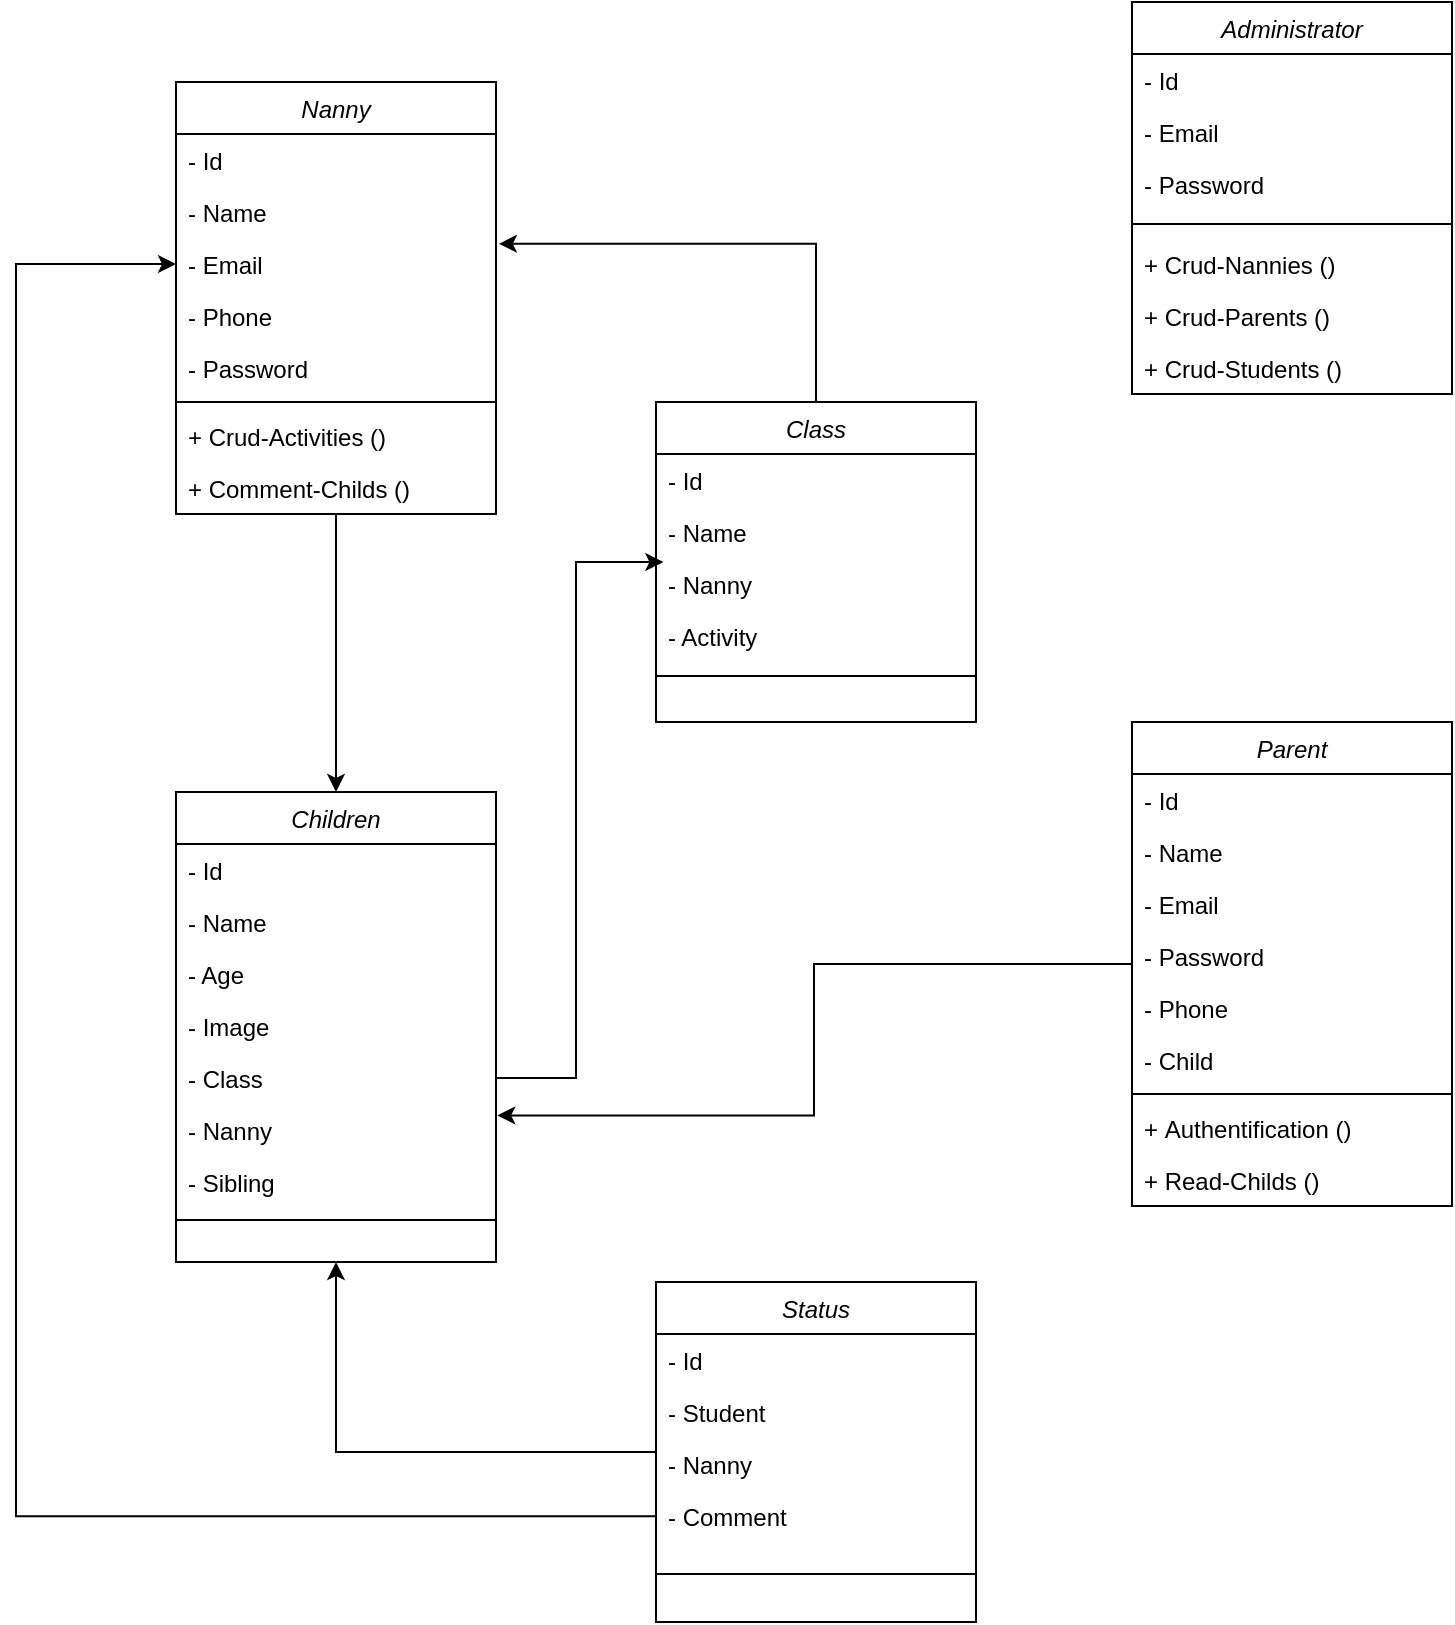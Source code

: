 <mxfile version="21.1.8" type="device" pages="3">
  <diagram id="C5RBs43oDa-KdzZeNtuy" name="diagramme de class">
    <mxGraphModel dx="2585" dy="1095" grid="1" gridSize="10" guides="1" tooltips="1" connect="1" arrows="1" fold="1" page="1" pageScale="1" pageWidth="827" pageHeight="1169" math="0" shadow="0">
      <root>
        <mxCell id="WIyWlLk6GJQsqaUBKTNV-0" />
        <mxCell id="WIyWlLk6GJQsqaUBKTNV-1" parent="WIyWlLk6GJQsqaUBKTNV-0" />
        <mxCell id="zkfFHV4jXpPFQw0GAbJ--0" value="Administrator" style="swimlane;fontStyle=2;align=center;verticalAlign=top;childLayout=stackLayout;horizontal=1;startSize=26;horizontalStack=0;resizeParent=1;resizeLast=0;collapsible=1;marginBottom=0;rounded=0;shadow=0;strokeWidth=1;" parent="WIyWlLk6GJQsqaUBKTNV-1" vertex="1">
          <mxGeometry x="598" y="80" width="160" height="196" as="geometry">
            <mxRectangle x="230" y="140" width="160" height="26" as="alternateBounds" />
          </mxGeometry>
        </mxCell>
        <mxCell id="1eAlw46hZH1twt86P3g5-5" value="- Id" style="text;align=left;verticalAlign=top;spacingLeft=4;spacingRight=4;overflow=hidden;rotatable=0;points=[[0,0.5],[1,0.5]];portConstraint=eastwest;" parent="zkfFHV4jXpPFQw0GAbJ--0" vertex="1">
          <mxGeometry y="26" width="160" height="26" as="geometry" />
        </mxCell>
        <mxCell id="1eAlw46hZH1twt86P3g5-6" value="- Email" style="text;align=left;verticalAlign=top;spacingLeft=4;spacingRight=4;overflow=hidden;rotatable=0;points=[[0,0.5],[1,0.5]];portConstraint=eastwest;" parent="zkfFHV4jXpPFQw0GAbJ--0" vertex="1">
          <mxGeometry y="52" width="160" height="26" as="geometry" />
        </mxCell>
        <mxCell id="1eAlw46hZH1twt86P3g5-7" value="- Password" style="text;align=left;verticalAlign=top;spacingLeft=4;spacingRight=4;overflow=hidden;rotatable=0;points=[[0,0.5],[1,0.5]];portConstraint=eastwest;" parent="zkfFHV4jXpPFQw0GAbJ--0" vertex="1">
          <mxGeometry y="78" width="160" height="26" as="geometry" />
        </mxCell>
        <mxCell id="zkfFHV4jXpPFQw0GAbJ--4" value="" style="line;html=1;strokeWidth=1;align=left;verticalAlign=middle;spacingTop=-1;spacingLeft=3;spacingRight=3;rotatable=0;labelPosition=right;points=[];portConstraint=eastwest;" parent="zkfFHV4jXpPFQw0GAbJ--0" vertex="1">
          <mxGeometry y="104" width="160" height="14" as="geometry" />
        </mxCell>
        <mxCell id="ZxDDOGGBknVu24htJJXj-1" value="+ Crud-Nannies ()" style="text;align=left;verticalAlign=top;spacingLeft=4;spacingRight=4;overflow=hidden;rotatable=0;points=[[0,0.5],[1,0.5]];portConstraint=eastwest;" parent="zkfFHV4jXpPFQw0GAbJ--0" vertex="1">
          <mxGeometry y="118" width="160" height="26" as="geometry" />
        </mxCell>
        <mxCell id="_kBoO3j8rJtGv-Ts3hlD-14" value="+ Crud-Parents ()" style="text;align=left;verticalAlign=top;spacingLeft=4;spacingRight=4;overflow=hidden;rotatable=0;points=[[0,0.5],[1,0.5]];portConstraint=eastwest;" parent="zkfFHV4jXpPFQw0GAbJ--0" vertex="1">
          <mxGeometry y="144" width="160" height="26" as="geometry" />
        </mxCell>
        <mxCell id="1GwK2E4fDMmyMxDQu9cP-0" value="+ Crud-Students ()" style="text;align=left;verticalAlign=top;spacingLeft=4;spacingRight=4;overflow=hidden;rotatable=0;points=[[0,0.5],[1,0.5]];portConstraint=eastwest;" vertex="1" parent="zkfFHV4jXpPFQw0GAbJ--0">
          <mxGeometry y="170" width="160" height="26" as="geometry" />
        </mxCell>
        <mxCell id="bhaJdEkTRUzEc6cF1CEX-28" style="edgeStyle=orthogonalEdgeStyle;rounded=0;orthogonalLoop=1;jettySize=auto;html=1;entryX=1.004;entryY=0.219;entryDx=0;entryDy=0;entryPerimeter=0;" parent="WIyWlLk6GJQsqaUBKTNV-1" source="ZxDDOGGBknVu24htJJXj-2" target="ZxDDOGGBknVu24htJJXj-31" edge="1">
          <mxGeometry relative="1" as="geometry">
            <mxPoint x="300" y="561" as="targetPoint" />
          </mxGeometry>
        </mxCell>
        <mxCell id="ZxDDOGGBknVu24htJJXj-2" value="Parent" style="swimlane;fontStyle=2;align=center;verticalAlign=top;childLayout=stackLayout;horizontal=1;startSize=26;horizontalStack=0;resizeParent=1;resizeLast=0;collapsible=1;marginBottom=0;rounded=0;shadow=0;strokeWidth=1;" parent="WIyWlLk6GJQsqaUBKTNV-1" vertex="1">
          <mxGeometry x="598" y="440" width="160" height="242" as="geometry">
            <mxRectangle x="230" y="140" width="160" height="26" as="alternateBounds" />
          </mxGeometry>
        </mxCell>
        <mxCell id="1eAlw46hZH1twt86P3g5-18" value="- Id" style="text;align=left;verticalAlign=top;spacingLeft=4;spacingRight=4;overflow=hidden;rotatable=0;points=[[0,0.5],[1,0.5]];portConstraint=eastwest;" parent="ZxDDOGGBknVu24htJJXj-2" vertex="1">
          <mxGeometry y="26" width="160" height="26" as="geometry" />
        </mxCell>
        <mxCell id="ZxDDOGGBknVu24htJJXj-3" value="- Name" style="text;align=left;verticalAlign=top;spacingLeft=4;spacingRight=4;overflow=hidden;rotatable=0;points=[[0,0.5],[1,0.5]];portConstraint=eastwest;" parent="ZxDDOGGBknVu24htJJXj-2" vertex="1">
          <mxGeometry y="52" width="160" height="26" as="geometry" />
        </mxCell>
        <mxCell id="1eAlw46hZH1twt86P3g5-19" value="- Email" style="text;align=left;verticalAlign=top;spacingLeft=4;spacingRight=4;overflow=hidden;rotatable=0;points=[[0,0.5],[1,0.5]];portConstraint=eastwest;" parent="ZxDDOGGBknVu24htJJXj-2" vertex="1">
          <mxGeometry y="78" width="160" height="26" as="geometry" />
        </mxCell>
        <mxCell id="1eAlw46hZH1twt86P3g5-20" value="- Password" style="text;align=left;verticalAlign=top;spacingLeft=4;spacingRight=4;overflow=hidden;rotatable=0;points=[[0,0.5],[1,0.5]];portConstraint=eastwest;" parent="ZxDDOGGBknVu24htJJXj-2" vertex="1">
          <mxGeometry y="104" width="160" height="26" as="geometry" />
        </mxCell>
        <mxCell id="ZxDDOGGBknVu24htJJXj-16" value="- Phone" style="text;align=left;verticalAlign=top;spacingLeft=4;spacingRight=4;overflow=hidden;rotatable=0;points=[[0,0.5],[1,0.5]];portConstraint=eastwest;rounded=0;shadow=0;html=0;" parent="ZxDDOGGBknVu24htJJXj-2" vertex="1">
          <mxGeometry y="130" width="160" height="26" as="geometry" />
        </mxCell>
        <mxCell id="bhaJdEkTRUzEc6cF1CEX-27" value="- Child" style="text;align=left;verticalAlign=top;spacingLeft=4;spacingRight=4;overflow=hidden;rotatable=0;points=[[0,0.5],[1,0.5]];portConstraint=eastwest;rounded=0;shadow=0;html=0;" parent="ZxDDOGGBknVu24htJJXj-2" vertex="1">
          <mxGeometry y="156" width="160" height="26" as="geometry" />
        </mxCell>
        <mxCell id="ZxDDOGGBknVu24htJJXj-5" value="" style="line;html=1;strokeWidth=1;align=left;verticalAlign=middle;spacingTop=-1;spacingLeft=3;spacingRight=3;rotatable=0;labelPosition=right;points=[];portConstraint=eastwest;" parent="ZxDDOGGBknVu24htJJXj-2" vertex="1">
          <mxGeometry y="182" width="160" height="8" as="geometry" />
        </mxCell>
        <mxCell id="ZxDDOGGBknVu24htJJXj-17" value="+ Authentification ()" style="text;align=left;verticalAlign=top;spacingLeft=4;spacingRight=4;overflow=hidden;rotatable=0;points=[[0,0.5],[1,0.5]];portConstraint=eastwest;" parent="ZxDDOGGBknVu24htJJXj-2" vertex="1">
          <mxGeometry y="190" width="160" height="26" as="geometry" />
        </mxCell>
        <mxCell id="1eAlw46hZH1twt86P3g5-0" value="+ Read-Childs ()" style="text;align=left;verticalAlign=top;spacingLeft=4;spacingRight=4;overflow=hidden;rotatable=0;points=[[0,0.5],[1,0.5]];portConstraint=eastwest;" parent="ZxDDOGGBknVu24htJJXj-2" vertex="1">
          <mxGeometry y="216" width="160" height="26" as="geometry" />
        </mxCell>
        <mxCell id="bhaJdEkTRUzEc6cF1CEX-26" style="edgeStyle=orthogonalEdgeStyle;rounded=0;orthogonalLoop=1;jettySize=auto;html=1;entryX=0.5;entryY=0;entryDx=0;entryDy=0;" parent="WIyWlLk6GJQsqaUBKTNV-1" source="ZxDDOGGBknVu24htJJXj-19" target="ZxDDOGGBknVu24htJJXj-29" edge="1">
          <mxGeometry relative="1" as="geometry" />
        </mxCell>
        <mxCell id="ZxDDOGGBknVu24htJJXj-19" value="Nanny" style="swimlane;fontStyle=2;align=center;verticalAlign=top;childLayout=stackLayout;horizontal=1;startSize=26;horizontalStack=0;resizeParent=1;resizeLast=0;collapsible=1;marginBottom=0;rounded=0;shadow=0;strokeWidth=1;" parent="WIyWlLk6GJQsqaUBKTNV-1" vertex="1">
          <mxGeometry x="120" y="120" width="160" height="216" as="geometry">
            <mxRectangle x="230" y="140" width="160" height="26" as="alternateBounds" />
          </mxGeometry>
        </mxCell>
        <mxCell id="1eAlw46hZH1twt86P3g5-8" value="- Id" style="text;align=left;verticalAlign=top;spacingLeft=4;spacingRight=4;overflow=hidden;rotatable=0;points=[[0,0.5],[1,0.5]];portConstraint=eastwest;" parent="ZxDDOGGBknVu24htJJXj-19" vertex="1">
          <mxGeometry y="26" width="160" height="26" as="geometry" />
        </mxCell>
        <mxCell id="ZxDDOGGBknVu24htJJXj-21" value="- Name" style="text;align=left;verticalAlign=top;spacingLeft=4;spacingRight=4;overflow=hidden;rotatable=0;points=[[0,0.5],[1,0.5]];portConstraint=eastwest;" parent="ZxDDOGGBknVu24htJJXj-19" vertex="1">
          <mxGeometry y="52" width="160" height="26" as="geometry" />
        </mxCell>
        <mxCell id="1eAlw46hZH1twt86P3g5-9" value="- Email" style="text;align=left;verticalAlign=top;spacingLeft=4;spacingRight=4;overflow=hidden;rotatable=0;points=[[0,0.5],[1,0.5]];portConstraint=eastwest;" parent="ZxDDOGGBknVu24htJJXj-19" vertex="1">
          <mxGeometry y="78" width="160" height="26" as="geometry" />
        </mxCell>
        <mxCell id="1GwK2E4fDMmyMxDQu9cP-1" value="- Phone" style="text;align=left;verticalAlign=top;spacingLeft=4;spacingRight=4;overflow=hidden;rotatable=0;points=[[0,0.5],[1,0.5]];portConstraint=eastwest;" vertex="1" parent="ZxDDOGGBknVu24htJJXj-19">
          <mxGeometry y="104" width="160" height="26" as="geometry" />
        </mxCell>
        <mxCell id="1eAlw46hZH1twt86P3g5-10" value="- Password" style="text;align=left;verticalAlign=top;spacingLeft=4;spacingRight=4;overflow=hidden;rotatable=0;points=[[0,0.5],[1,0.5]];portConstraint=eastwest;" parent="ZxDDOGGBknVu24htJJXj-19" vertex="1">
          <mxGeometry y="130" width="160" height="26" as="geometry" />
        </mxCell>
        <mxCell id="ZxDDOGGBknVu24htJJXj-25" value="" style="line;html=1;strokeWidth=1;align=left;verticalAlign=middle;spacingTop=-1;spacingLeft=3;spacingRight=3;rotatable=0;labelPosition=right;points=[];portConstraint=eastwest;" parent="ZxDDOGGBknVu24htJJXj-19" vertex="1">
          <mxGeometry y="156" width="160" height="8" as="geometry" />
        </mxCell>
        <mxCell id="YtYmT2gtb_SeCyjBEEM6-0" value="+ Crud-Activities ()" style="text;align=left;verticalAlign=top;spacingLeft=4;spacingRight=4;overflow=hidden;rotatable=0;points=[[0,0.5],[1,0.5]];portConstraint=eastwest;" parent="ZxDDOGGBknVu24htJJXj-19" vertex="1">
          <mxGeometry y="164" width="160" height="26" as="geometry" />
        </mxCell>
        <mxCell id="1GwK2E4fDMmyMxDQu9cP-2" value="+ Comment-Childs ()" style="text;align=left;verticalAlign=top;spacingLeft=4;spacingRight=4;overflow=hidden;rotatable=0;points=[[0,0.5],[1,0.5]];portConstraint=eastwest;" vertex="1" parent="ZxDDOGGBknVu24htJJXj-19">
          <mxGeometry y="190" width="160" height="26" as="geometry" />
        </mxCell>
        <mxCell id="ZxDDOGGBknVu24htJJXj-29" value="Children" style="swimlane;fontStyle=2;align=center;verticalAlign=top;childLayout=stackLayout;horizontal=1;startSize=26;horizontalStack=0;resizeParent=1;resizeLast=0;collapsible=1;marginBottom=0;rounded=0;shadow=0;strokeWidth=1;" parent="WIyWlLk6GJQsqaUBKTNV-1" vertex="1">
          <mxGeometry x="120" y="475" width="160" height="235" as="geometry">
            <mxRectangle x="230" y="140" width="160" height="26" as="alternateBounds" />
          </mxGeometry>
        </mxCell>
        <mxCell id="ZxDDOGGBknVu24htJJXj-95" value="- Id" style="text;align=left;verticalAlign=top;spacingLeft=4;spacingRight=4;overflow=hidden;rotatable=0;points=[[0,0.5],[1,0.5]];portConstraint=eastwest;rounded=0;shadow=0;html=0;" parent="ZxDDOGGBknVu24htJJXj-29" vertex="1">
          <mxGeometry y="26" width="160" height="26" as="geometry" />
        </mxCell>
        <mxCell id="1GwK2E4fDMmyMxDQu9cP-3" value="- Name" style="text;align=left;verticalAlign=top;spacingLeft=4;spacingRight=4;overflow=hidden;rotatable=0;points=[[0,0.5],[1,0.5]];portConstraint=eastwest;rounded=0;shadow=0;html=0;" vertex="1" parent="ZxDDOGGBknVu24htJJXj-29">
          <mxGeometry y="52" width="160" height="26" as="geometry" />
        </mxCell>
        <mxCell id="1GwK2E4fDMmyMxDQu9cP-4" value="- Age" style="text;align=left;verticalAlign=top;spacingLeft=4;spacingRight=4;overflow=hidden;rotatable=0;points=[[0,0.5],[1,0.5]];portConstraint=eastwest;rounded=0;shadow=0;html=0;" vertex="1" parent="ZxDDOGGBknVu24htJJXj-29">
          <mxGeometry y="78" width="160" height="26" as="geometry" />
        </mxCell>
        <mxCell id="1GwK2E4fDMmyMxDQu9cP-5" value="- Image" style="text;align=left;verticalAlign=top;spacingLeft=4;spacingRight=4;overflow=hidden;rotatable=0;points=[[0,0.5],[1,0.5]];portConstraint=eastwest;rounded=0;shadow=0;html=0;" vertex="1" parent="ZxDDOGGBknVu24htJJXj-29">
          <mxGeometry y="104" width="160" height="26" as="geometry" />
        </mxCell>
        <mxCell id="bhaJdEkTRUzEc6cF1CEX-5" value="- Class" style="text;align=left;verticalAlign=top;spacingLeft=4;spacingRight=4;overflow=hidden;rotatable=0;points=[[0,0.5],[1,0.5]];portConstraint=eastwest;rounded=0;shadow=0;html=0;" parent="ZxDDOGGBknVu24htJJXj-29" vertex="1">
          <mxGeometry y="130" width="160" height="26" as="geometry" />
        </mxCell>
        <mxCell id="ZxDDOGGBknVu24htJJXj-31" value="- Nanny" style="text;align=left;verticalAlign=top;spacingLeft=4;spacingRight=4;overflow=hidden;rotatable=0;points=[[0,0.5],[1,0.5]];portConstraint=eastwest;" parent="ZxDDOGGBknVu24htJJXj-29" vertex="1">
          <mxGeometry y="156" width="160" height="26" as="geometry" />
        </mxCell>
        <mxCell id="1GwK2E4fDMmyMxDQu9cP-6" value="- Sibling" style="text;align=left;verticalAlign=top;spacingLeft=4;spacingRight=4;overflow=hidden;rotatable=0;points=[[0,0.5],[1,0.5]];portConstraint=eastwest;" vertex="1" parent="ZxDDOGGBknVu24htJJXj-29">
          <mxGeometry y="182" width="160" height="26" as="geometry" />
        </mxCell>
        <mxCell id="ZxDDOGGBknVu24htJJXj-35" value="" style="line;html=1;strokeWidth=1;align=left;verticalAlign=middle;spacingTop=-1;spacingLeft=3;spacingRight=3;rotatable=0;labelPosition=right;points=[];portConstraint=eastwest;" parent="ZxDDOGGBknVu24htJJXj-29" vertex="1">
          <mxGeometry y="208" width="160" height="12" as="geometry" />
        </mxCell>
        <mxCell id="bhaJdEkTRUzEc6cF1CEX-25" style="edgeStyle=orthogonalEdgeStyle;rounded=0;orthogonalLoop=1;jettySize=auto;html=1;entryX=1.009;entryY=0.111;entryDx=0;entryDy=0;entryPerimeter=0;" parent="WIyWlLk6GJQsqaUBKTNV-1" source="_kBoO3j8rJtGv-Ts3hlD-0" target="1eAlw46hZH1twt86P3g5-9" edge="1">
          <mxGeometry relative="1" as="geometry" />
        </mxCell>
        <mxCell id="_kBoO3j8rJtGv-Ts3hlD-0" value="Class" style="swimlane;fontStyle=2;align=center;verticalAlign=top;childLayout=stackLayout;horizontal=1;startSize=26;horizontalStack=0;resizeParent=1;resizeLast=0;collapsible=1;marginBottom=0;rounded=0;shadow=0;strokeWidth=1;" parent="WIyWlLk6GJQsqaUBKTNV-1" vertex="1">
          <mxGeometry x="360" y="280" width="160" height="160" as="geometry">
            <mxRectangle x="230" y="140" width="160" height="26" as="alternateBounds" />
          </mxGeometry>
        </mxCell>
        <mxCell id="1eAlw46hZH1twt86P3g5-11" value="- Id" style="text;align=left;verticalAlign=top;spacingLeft=4;spacingRight=4;overflow=hidden;rotatable=0;points=[[0,0.5],[1,0.5]];portConstraint=eastwest;" parent="_kBoO3j8rJtGv-Ts3hlD-0" vertex="1">
          <mxGeometry y="26" width="160" height="26" as="geometry" />
        </mxCell>
        <mxCell id="bhaJdEkTRUzEc6cF1CEX-6" value="- Name" style="text;align=left;verticalAlign=top;spacingLeft=4;spacingRight=4;overflow=hidden;rotatable=0;points=[[0,0.5],[1,0.5]];portConstraint=eastwest;" parent="_kBoO3j8rJtGv-Ts3hlD-0" vertex="1">
          <mxGeometry y="52" width="160" height="26" as="geometry" />
        </mxCell>
        <mxCell id="1eAlw46hZH1twt86P3g5-16" value="- Nanny" style="text;align=left;verticalAlign=top;spacingLeft=4;spacingRight=4;overflow=hidden;rotatable=0;points=[[0,0.5],[1,0.5]];portConstraint=eastwest;" parent="_kBoO3j8rJtGv-Ts3hlD-0" vertex="1">
          <mxGeometry y="78" width="160" height="26" as="geometry" />
        </mxCell>
        <mxCell id="1eAlw46hZH1twt86P3g5-13" value="- Activity" style="text;align=left;verticalAlign=top;spacingLeft=4;spacingRight=4;overflow=hidden;rotatable=0;points=[[0,0.5],[1,0.5]];portConstraint=eastwest;" parent="_kBoO3j8rJtGv-Ts3hlD-0" vertex="1">
          <mxGeometry y="104" width="160" height="26" as="geometry" />
        </mxCell>
        <mxCell id="_kBoO3j8rJtGv-Ts3hlD-7" value="" style="line;html=1;strokeWidth=1;align=left;verticalAlign=middle;spacingTop=-1;spacingLeft=3;spacingRight=3;rotatable=0;labelPosition=right;points=[];portConstraint=eastwest;" parent="_kBoO3j8rJtGv-Ts3hlD-0" vertex="1">
          <mxGeometry y="130" width="160" height="14" as="geometry" />
        </mxCell>
        <mxCell id="bhaJdEkTRUzEc6cF1CEX-29" style="edgeStyle=orthogonalEdgeStyle;rounded=0;orthogonalLoop=1;jettySize=auto;html=1;entryX=0.5;entryY=1;entryDx=0;entryDy=0;" parent="WIyWlLk6GJQsqaUBKTNV-1" source="bhaJdEkTRUzEc6cF1CEX-8" target="ZxDDOGGBknVu24htJJXj-29" edge="1">
          <mxGeometry relative="1" as="geometry">
            <mxPoint x="280" y="670" as="targetPoint" />
          </mxGeometry>
        </mxCell>
        <mxCell id="bhaJdEkTRUzEc6cF1CEX-8" value="Status" style="swimlane;fontStyle=2;align=center;verticalAlign=top;childLayout=stackLayout;horizontal=1;startSize=26;horizontalStack=0;resizeParent=1;resizeLast=0;collapsible=1;marginBottom=0;rounded=0;shadow=0;strokeWidth=1;" parent="WIyWlLk6GJQsqaUBKTNV-1" vertex="1">
          <mxGeometry x="360" y="720" width="160" height="170" as="geometry">
            <mxRectangle x="230" y="140" width="160" height="26" as="alternateBounds" />
          </mxGeometry>
        </mxCell>
        <mxCell id="bhaJdEkTRUzEc6cF1CEX-9" value="- Id" style="text;align=left;verticalAlign=top;spacingLeft=4;spacingRight=4;overflow=hidden;rotatable=0;points=[[0,0.5],[1,0.5]];portConstraint=eastwest;rounded=0;shadow=0;html=0;" parent="bhaJdEkTRUzEc6cF1CEX-8" vertex="1">
          <mxGeometry y="26" width="160" height="26" as="geometry" />
        </mxCell>
        <mxCell id="bhaJdEkTRUzEc6cF1CEX-10" value="- Student" style="text;align=left;verticalAlign=top;spacingLeft=4;spacingRight=4;overflow=hidden;rotatable=0;points=[[0,0.5],[1,0.5]];portConstraint=eastwest;rounded=0;shadow=0;html=0;" parent="bhaJdEkTRUzEc6cF1CEX-8" vertex="1">
          <mxGeometry y="52" width="160" height="26" as="geometry" />
        </mxCell>
        <mxCell id="bhaJdEkTRUzEc6cF1CEX-17" value="- Nanny" style="text;align=left;verticalAlign=top;spacingLeft=4;spacingRight=4;overflow=hidden;rotatable=0;points=[[0,0.5],[1,0.5]];portConstraint=eastwest;" parent="bhaJdEkTRUzEc6cF1CEX-8" vertex="1">
          <mxGeometry y="78" width="160" height="26" as="geometry" />
        </mxCell>
        <mxCell id="bhaJdEkTRUzEc6cF1CEX-12" value="- Comment" style="text;align=left;verticalAlign=top;spacingLeft=4;spacingRight=4;overflow=hidden;rotatable=0;points=[[0,0.5],[1,0.5]];portConstraint=eastwest;" parent="bhaJdEkTRUzEc6cF1CEX-8" vertex="1">
          <mxGeometry y="104" width="160" height="26" as="geometry" />
        </mxCell>
        <mxCell id="bhaJdEkTRUzEc6cF1CEX-15" value="" style="line;html=1;strokeWidth=1;align=left;verticalAlign=middle;spacingTop=-1;spacingLeft=3;spacingRight=3;rotatable=0;labelPosition=right;points=[];portConstraint=eastwest;" parent="bhaJdEkTRUzEc6cF1CEX-8" vertex="1">
          <mxGeometry y="130" width="160" height="32" as="geometry" />
        </mxCell>
        <mxCell id="bhaJdEkTRUzEc6cF1CEX-20" style="edgeStyle=orthogonalEdgeStyle;rounded=0;orthogonalLoop=1;jettySize=auto;html=1;entryX=0;entryY=0.5;entryDx=0;entryDy=0;" parent="WIyWlLk6GJQsqaUBKTNV-1" target="1eAlw46hZH1twt86P3g5-9" edge="1">
          <mxGeometry relative="1" as="geometry">
            <Array as="points">
              <mxPoint x="40" y="837" />
              <mxPoint x="40" y="211" />
            </Array>
            <mxPoint x="360" y="837.067" as="sourcePoint" />
          </mxGeometry>
        </mxCell>
        <mxCell id="TkVJnwQ9H-H6Is3i5BWD-0" style="edgeStyle=orthogonalEdgeStyle;rounded=0;orthogonalLoop=1;jettySize=auto;html=1;entryX=0.023;entryY=0.077;entryDx=0;entryDy=0;entryPerimeter=0;" parent="WIyWlLk6GJQsqaUBKTNV-1" source="bhaJdEkTRUzEc6cF1CEX-5" target="1eAlw46hZH1twt86P3g5-16" edge="1">
          <mxGeometry relative="1" as="geometry" />
        </mxCell>
      </root>
    </mxGraphModel>
  </diagram>
  <diagram id="SBH2XMTbyzOP1muIHeXq" name="diagram de cas d&#39;utilisation">
    <mxGraphModel dx="1880" dy="796" grid="1" gridSize="10" guides="1" tooltips="1" connect="1" arrows="1" fold="1" page="1" pageScale="1" pageWidth="827" pageHeight="1169" math="0" shadow="0">
      <root>
        <mxCell id="0" />
        <mxCell id="1" parent="0" />
        <mxCell id="VMAUItCWtUgX9USHc8VA-6" value="" style="rounded=0;whiteSpace=wrap;html=1;" parent="1" vertex="1">
          <mxGeometry x="210" y="264" width="510" height="540" as="geometry" />
        </mxCell>
        <mxCell id="EIso7QuBOm43zt30TAGB-16" style="edgeStyle=none;rounded=0;orthogonalLoop=1;jettySize=auto;html=1;entryX=0;entryY=0.5;entryDx=0;entryDy=0;" parent="1" source="VMAUItCWtUgX9USHc8VA-1" target="EIso7QuBOm43zt30TAGB-14" edge="1">
          <mxGeometry relative="1" as="geometry" />
        </mxCell>
        <mxCell id="VMAUItCWtUgX9USHc8VA-1" value="Parent" style="shape=umlActor;verticalLabelPosition=bottom;verticalAlign=top;html=1;" parent="1" vertex="1">
          <mxGeometry x="118" y="692" width="30" height="60" as="geometry" />
        </mxCell>
        <mxCell id="EIso7QuBOm43zt30TAGB-11" style="edgeStyle=none;rounded=0;orthogonalLoop=1;jettySize=auto;html=1;entryX=0;entryY=0.5;entryDx=0;entryDy=0;" parent="1" source="VMAUItCWtUgX9USHc8VA-3" target="EIso7QuBOm43zt30TAGB-6" edge="1">
          <mxGeometry relative="1" as="geometry" />
        </mxCell>
        <mxCell id="EIso7QuBOm43zt30TAGB-12" style="edgeStyle=none;rounded=0;orthogonalLoop=1;jettySize=auto;html=1;entryX=0;entryY=0.5;entryDx=0;entryDy=0;" parent="1" source="VMAUItCWtUgX9USHc8VA-3" target="EIso7QuBOm43zt30TAGB-7" edge="1">
          <mxGeometry relative="1" as="geometry" />
        </mxCell>
        <mxCell id="VMAUItCWtUgX9USHc8VA-3" value="Nanny" style="shape=umlActor;verticalLabelPosition=bottom;verticalAlign=top;html=1;" parent="1" vertex="1">
          <mxGeometry x="118" y="559" width="30" height="60" as="geometry" />
        </mxCell>
        <mxCell id="EIso7QuBOm43zt30TAGB-19" style="edgeStyle=none;rounded=0;orthogonalLoop=1;jettySize=auto;html=1;" parent="1" edge="1">
          <mxGeometry relative="1" as="geometry">
            <mxPoint x="158" y="208.639" as="sourcePoint" />
          </mxGeometry>
        </mxCell>
        <mxCell id="EIso7QuBOm43zt30TAGB-20" style="edgeStyle=none;rounded=0;orthogonalLoop=1;jettySize=auto;html=1;entryX=0;entryY=0.5;entryDx=0;entryDy=0;" parent="1" edge="1">
          <mxGeometry relative="1" as="geometry">
            <mxPoint x="158" y="212.278" as="sourcePoint" />
          </mxGeometry>
        </mxCell>
        <mxCell id="EIso7QuBOm43zt30TAGB-6" value="crud-activities" style="ellipse;whiteSpace=wrap;html=1;" parent="1" vertex="1">
          <mxGeometry x="334" y="535" width="80" height="50" as="geometry" />
        </mxCell>
        <mxCell id="EIso7QuBOm43zt30TAGB-7" value="crud-childs" style="ellipse;whiteSpace=wrap;html=1;" parent="1" vertex="1">
          <mxGeometry x="334" y="600" width="80" height="50" as="geometry" />
        </mxCell>
        <mxCell id="EIso7QuBOm43zt30TAGB-13" value="login" style="ellipse;whiteSpace=wrap;html=1;" parent="1" vertex="1">
          <mxGeometry x="610" y="697" width="80" height="50" as="geometry" />
        </mxCell>
        <mxCell id="seTzrFUvo9Vho5NLYhx8-6" style="edgeStyle=none;rounded=0;orthogonalLoop=1;jettySize=auto;html=1;entryX=0;entryY=0.5;entryDx=0;entryDy=0;" parent="1" source="EIso7QuBOm43zt30TAGB-14" target="EIso7QuBOm43zt30TAGB-13" edge="1">
          <mxGeometry relative="1" as="geometry" />
        </mxCell>
        <mxCell id="seTzrFUvo9Vho5NLYhx8-7" value="&amp;lt;&amp;lt;includes&amp;gt;&amp;gt;" style="edgeLabel;html=1;align=center;verticalAlign=middle;resizable=0;points=[];" parent="seTzrFUvo9Vho5NLYhx8-6" vertex="1" connectable="0">
          <mxGeometry x="-0.151" y="1" relative="1" as="geometry">
            <mxPoint as="offset" />
          </mxGeometry>
        </mxCell>
        <mxCell id="EIso7QuBOm43zt30TAGB-14" value="read-childs" style="ellipse;whiteSpace=wrap;html=1;" parent="1" vertex="1">
          <mxGeometry x="334" y="697" width="80" height="50" as="geometry" />
        </mxCell>
        <mxCell id="EIso7QuBOm43zt30TAGB-24" style="edgeStyle=none;rounded=0;orthogonalLoop=1;jettySize=auto;html=1;entryX=0;entryY=0.5;entryDx=0;entryDy=0;" parent="1" source="EIso7QuBOm43zt30TAGB-21" target="EIso7QuBOm43zt30TAGB-22" edge="1">
          <mxGeometry relative="1" as="geometry" />
        </mxCell>
        <mxCell id="EIso7QuBOm43zt30TAGB-25" style="edgeStyle=none;rounded=0;orthogonalLoop=1;jettySize=auto;html=1;entryX=0;entryY=0.5;entryDx=0;entryDy=0;" parent="1" source="EIso7QuBOm43zt30TAGB-21" target="EIso7QuBOm43zt30TAGB-23" edge="1">
          <mxGeometry relative="1" as="geometry" />
        </mxCell>
        <mxCell id="RVFzBMsblsfGYS1RLQrb-2" style="rounded=0;orthogonalLoop=1;jettySize=auto;html=1;entryX=0;entryY=0.5;entryDx=0;entryDy=0;" edge="1" parent="1" source="EIso7QuBOm43zt30TAGB-21" target="RVFzBMsblsfGYS1RLQrb-1">
          <mxGeometry relative="1" as="geometry" />
        </mxCell>
        <mxCell id="EIso7QuBOm43zt30TAGB-21" value="Director" style="shape=umlActor;verticalLabelPosition=bottom;verticalAlign=top;html=1;" parent="1" vertex="1">
          <mxGeometry x="118" y="344" width="30" height="60" as="geometry" />
        </mxCell>
        <mxCell id="1comxYoYeF5f1OaVWV9h-2" style="rounded=0;orthogonalLoop=1;jettySize=auto;html=1;entryX=0;entryY=0.5;entryDx=0;entryDy=0;" parent="1" source="EIso7QuBOm43zt30TAGB-22" target="1comxYoYeF5f1OaVWV9h-1" edge="1">
          <mxGeometry relative="1" as="geometry" />
        </mxCell>
        <mxCell id="1comxYoYeF5f1OaVWV9h-5" value="&amp;lt;&amp;lt;includes&amp;gt;&amp;gt;" style="edgeLabel;html=1;align=center;verticalAlign=middle;resizable=0;points=[];" parent="1comxYoYeF5f1OaVWV9h-2" vertex="1" connectable="0">
          <mxGeometry x="-0.355" y="-2" relative="1" as="geometry">
            <mxPoint x="23" y="2" as="offset" />
          </mxGeometry>
        </mxCell>
        <mxCell id="EIso7QuBOm43zt30TAGB-22" value="crud-nannies-accounts" style="ellipse;whiteSpace=wrap;html=1;" parent="1" vertex="1">
          <mxGeometry x="320" y="280" width="80" height="50" as="geometry" />
        </mxCell>
        <mxCell id="1comxYoYeF5f1OaVWV9h-4" style="edgeStyle=none;rounded=0;orthogonalLoop=1;jettySize=auto;html=1;entryX=0;entryY=0.5;entryDx=0;entryDy=0;" parent="1" source="EIso7QuBOm43zt30TAGB-23" target="1comxYoYeF5f1OaVWV9h-1" edge="1">
          <mxGeometry relative="1" as="geometry">
            <mxPoint x="532.365" y="382.468" as="targetPoint" />
          </mxGeometry>
        </mxCell>
        <mxCell id="1comxYoYeF5f1OaVWV9h-6" value="&amp;lt;&amp;lt;includes&amp;gt;&amp;gt;" style="edgeLabel;html=1;align=center;verticalAlign=middle;resizable=0;points=[];" parent="1comxYoYeF5f1OaVWV9h-4" vertex="1" connectable="0">
          <mxGeometry x="-0.343" y="-2" relative="1" as="geometry">
            <mxPoint x="21" y="-2" as="offset" />
          </mxGeometry>
        </mxCell>
        <mxCell id="EIso7QuBOm43zt30TAGB-23" value="crud-parents-accounts" style="ellipse;whiteSpace=wrap;html=1;" parent="1" vertex="1">
          <mxGeometry x="320" y="354" width="80" height="50" as="geometry" />
        </mxCell>
        <mxCell id="1comxYoYeF5f1OaVWV9h-1" value="login" style="ellipse;whiteSpace=wrap;html=1;" parent="1" vertex="1">
          <mxGeometry x="610" y="349" width="80" height="50" as="geometry" />
        </mxCell>
        <mxCell id="seTzrFUvo9Vho5NLYhx8-1" style="rounded=0;orthogonalLoop=1;jettySize=auto;html=1;entryX=0;entryY=0.5;entryDx=0;entryDy=0;exitX=1;exitY=0.5;exitDx=0;exitDy=0;" parent="1" source="EIso7QuBOm43zt30TAGB-6" target="seTzrFUvo9Vho5NLYhx8-5" edge="1">
          <mxGeometry relative="1" as="geometry">
            <mxPoint x="449.507" y="532.913" as="sourcePoint" />
          </mxGeometry>
        </mxCell>
        <mxCell id="seTzrFUvo9Vho5NLYhx8-2" value="&amp;lt;&amp;lt;includes&amp;gt;&amp;gt;" style="edgeLabel;html=1;align=center;verticalAlign=middle;resizable=0;points=[];" parent="seTzrFUvo9Vho5NLYhx8-1" vertex="1" connectable="0">
          <mxGeometry x="-0.355" y="-2" relative="1" as="geometry">
            <mxPoint x="23" y="2" as="offset" />
          </mxGeometry>
        </mxCell>
        <mxCell id="seTzrFUvo9Vho5NLYhx8-3" style="edgeStyle=none;rounded=0;orthogonalLoop=1;jettySize=auto;html=1;entryX=0;entryY=0.5;entryDx=0;entryDy=0;exitX=1;exitY=0.5;exitDx=0;exitDy=0;" parent="1" source="EIso7QuBOm43zt30TAGB-7" target="seTzrFUvo9Vho5NLYhx8-5" edge="1">
          <mxGeometry relative="1" as="geometry">
            <mxPoint x="449.013" y="584.479" as="sourcePoint" />
            <mxPoint x="532.365" y="562.468" as="targetPoint" />
          </mxGeometry>
        </mxCell>
        <mxCell id="seTzrFUvo9Vho5NLYhx8-4" value="&amp;lt;&amp;lt;includes&amp;gt;&amp;gt;" style="edgeLabel;html=1;align=center;verticalAlign=middle;resizable=0;points=[];" parent="seTzrFUvo9Vho5NLYhx8-3" vertex="1" connectable="0">
          <mxGeometry x="-0.343" y="-2" relative="1" as="geometry">
            <mxPoint x="21" y="-2" as="offset" />
          </mxGeometry>
        </mxCell>
        <mxCell id="seTzrFUvo9Vho5NLYhx8-5" value="login" style="ellipse;whiteSpace=wrap;html=1;" parent="1" vertex="1">
          <mxGeometry x="610" y="564" width="80" height="50" as="geometry" />
        </mxCell>
        <mxCell id="RVFzBMsblsfGYS1RLQrb-3" style="rounded=0;orthogonalLoop=1;jettySize=auto;html=1;entryX=-0.006;entryY=0.693;entryDx=0;entryDy=0;entryPerimeter=0;" edge="1" parent="1" source="RVFzBMsblsfGYS1RLQrb-1" target="1comxYoYeF5f1OaVWV9h-1">
          <mxGeometry relative="1" as="geometry" />
        </mxCell>
        <mxCell id="RVFzBMsblsfGYS1RLQrb-4" value="&amp;lt;&amp;lt;includes&amp;gt;&amp;gt;" style="edgeLabel;html=1;align=center;verticalAlign=middle;resizable=0;points=[];" vertex="1" connectable="0" parent="RVFzBMsblsfGYS1RLQrb-3">
          <mxGeometry x="-0.136" y="1" relative="1" as="geometry">
            <mxPoint x="-1" as="offset" />
          </mxGeometry>
        </mxCell>
        <mxCell id="RVFzBMsblsfGYS1RLQrb-1" value="crud-parents-accounts" style="ellipse;whiteSpace=wrap;html=1;" vertex="1" parent="1">
          <mxGeometry x="320" y="420" width="80" height="50" as="geometry" />
        </mxCell>
      </root>
    </mxGraphModel>
  </diagram>
  <diagram id="JdSC_p2KRvfNmoCe5MqN" name="diagram de séquence">
    <mxGraphModel dx="2068" dy="876" grid="1" gridSize="10" guides="1" tooltips="1" connect="1" arrows="1" fold="1" page="1" pageScale="1" pageWidth="827" pageHeight="1169" math="0" shadow="0">
      <root>
        <mxCell id="0" />
        <mxCell id="1" parent="0" />
        <mxCell id="w9ImaH_0EDq1q4U_U1Nc-4" value="Director" style="shape=umlLifeline;participant=umlActor;perimeter=lifelinePerimeter;whiteSpace=wrap;html=1;container=1;collapsible=0;recursiveResize=0;verticalAlign=top;spacingTop=36;outlineConnect=0;size=40;" parent="1" vertex="1">
          <mxGeometry x="150" y="120" width="30" height="1240" as="geometry" />
        </mxCell>
        <mxCell id="w9ImaH_0EDq1q4U_U1Nc-5" value="MyKinder" style="shape=umlLifeline;perimeter=lifelinePerimeter;whiteSpace=wrap;html=1;container=1;collapsible=0;recursiveResize=0;outlineConnect=0;" parent="1" vertex="1">
          <mxGeometry x="364" y="120" width="100" height="1240" as="geometry" />
        </mxCell>
        <mxCell id="w9ImaH_0EDq1q4U_U1Nc-6" value="Database" style="shape=umlLifeline;perimeter=lifelinePerimeter;whiteSpace=wrap;html=1;container=1;collapsible=0;recursiveResize=0;outlineConnect=0;" parent="1" vertex="1">
          <mxGeometry x="614" y="120" width="100" height="1240" as="geometry" />
        </mxCell>
        <mxCell id="w9ImaH_0EDq1q4U_U1Nc-7" value="" style="edgeStyle=none;orthogonalLoop=1;jettySize=auto;html=1;rounded=0;" parent="1" edge="1">
          <mxGeometry width="100" relative="1" as="geometry">
            <mxPoint x="164.591" y="225" as="sourcePoint" />
            <mxPoint x="413.5" y="225" as="targetPoint" />
            <Array as="points" />
          </mxGeometry>
        </mxCell>
        <mxCell id="w9ImaH_0EDq1q4U_U1Nc-8" value="" style="edgeStyle=none;orthogonalLoop=1;jettySize=auto;html=1;rounded=0;" parent="1" edge="1">
          <mxGeometry width="100" relative="1" as="geometry">
            <mxPoint x="414.591" y="255" as="sourcePoint" />
            <mxPoint x="663.5" y="255" as="targetPoint" />
            <Array as="points" />
          </mxGeometry>
        </mxCell>
        <mxCell id="w9ImaH_0EDq1q4U_U1Nc-9" value="alternative" style="shape=umlFrame;whiteSpace=wrap;html=1;" parent="1" vertex="1">
          <mxGeometry x="119" y="269" width="590" height="171" as="geometry" />
        </mxCell>
        <mxCell id="w9ImaH_0EDq1q4U_U1Nc-11" value="Login" style="text;html=1;align=center;verticalAlign=middle;resizable=0;points=[];autosize=1;strokeColor=none;fillColor=none;" parent="1" vertex="1">
          <mxGeometry x="275" y="200" width="50" height="30" as="geometry" />
        </mxCell>
        <mxCell id="w9ImaH_0EDq1q4U_U1Nc-12" value="Check-informations" style="text;html=1;align=center;verticalAlign=middle;resizable=0;points=[];autosize=1;strokeColor=none;fillColor=none;" parent="1" vertex="1">
          <mxGeometry x="490" y="230" width="130" height="30" as="geometry" />
        </mxCell>
        <mxCell id="w9ImaH_0EDq1q4U_U1Nc-13" value="" style="edgeStyle=none;orthogonalLoop=1;jettySize=auto;html=1;rounded=0;" parent="1" edge="1">
          <mxGeometry width="100" relative="1" as="geometry">
            <mxPoint x="413.5" y="330" as="sourcePoint" />
            <mxPoint x="164.591" y="330" as="targetPoint" />
            <Array as="points">
              <mxPoint x="300" y="330" />
            </Array>
          </mxGeometry>
        </mxCell>
        <mxCell id="w9ImaH_0EDq1q4U_U1Nc-14" value="Login-success" style="text;html=1;align=center;verticalAlign=middle;resizable=0;points=[];autosize=1;strokeColor=none;fillColor=none;" parent="1" vertex="1">
          <mxGeometry x="250" y="309" width="100" height="30" as="geometry" />
        </mxCell>
        <mxCell id="w9ImaH_0EDq1q4U_U1Nc-16" value="data-matched" style="text;html=1;align=center;verticalAlign=middle;resizable=0;points=[];autosize=1;strokeColor=none;fillColor=none;" parent="1" vertex="1">
          <mxGeometry x="500" y="270" width="100" height="30" as="geometry" />
        </mxCell>
        <mxCell id="w9ImaH_0EDq1q4U_U1Nc-18" value="" style="endArrow=block;dashed=1;endFill=0;endSize=12;html=1;rounded=0;" parent="1" edge="1">
          <mxGeometry width="160" relative="1" as="geometry">
            <mxPoint x="663.5" y="295" as="sourcePoint" />
            <mxPoint x="413.591" y="295" as="targetPoint" />
          </mxGeometry>
        </mxCell>
        <mxCell id="xJGyRs7037U_Q7WiDZsv-5" value="" style="edgeStyle=none;orthogonalLoop=1;jettySize=auto;html=1;rounded=0;" parent="1" edge="1">
          <mxGeometry width="100" relative="1" as="geometry">
            <mxPoint x="413.5" y="400" as="sourcePoint" />
            <mxPoint x="164.591" y="400" as="targetPoint" />
            <Array as="points">
              <mxPoint x="300" y="400" />
            </Array>
          </mxGeometry>
        </mxCell>
        <mxCell id="xJGyRs7037U_Q7WiDZsv-6" value="Login-failed" style="text;html=1;align=center;verticalAlign=middle;resizable=0;points=[];autosize=1;strokeColor=none;fillColor=none;" parent="1" vertex="1">
          <mxGeometry x="255" y="378" width="90" height="30" as="geometry" />
        </mxCell>
        <mxCell id="xJGyRs7037U_Q7WiDZsv-7" value="data-unmatched" style="text;html=1;align=center;verticalAlign=middle;resizable=0;points=[];autosize=1;strokeColor=none;fillColor=none;" parent="1" vertex="1">
          <mxGeometry x="495" y="340" width="110" height="30" as="geometry" />
        </mxCell>
        <mxCell id="xJGyRs7037U_Q7WiDZsv-8" value="" style="endArrow=block;dashed=1;endFill=0;endSize=12;html=1;rounded=0;" parent="1" edge="1">
          <mxGeometry width="160" relative="1" as="geometry">
            <mxPoint x="663.5" y="365" as="sourcePoint" />
            <mxPoint x="413.591" y="365" as="targetPoint" />
          </mxGeometry>
        </mxCell>
        <mxCell id="ryy228PNY-A_zexfAmW7-1" value="" style="edgeStyle=none;orthogonalLoop=1;jettySize=auto;html=1;rounded=0;" parent="1" edge="1">
          <mxGeometry width="100" relative="1" as="geometry">
            <mxPoint x="164.591" y="505" as="sourcePoint" />
            <mxPoint x="413.5" y="505" as="targetPoint" />
            <Array as="points" />
          </mxGeometry>
        </mxCell>
        <mxCell id="ryy228PNY-A_zexfAmW7-2" value="" style="edgeStyle=none;orthogonalLoop=1;jettySize=auto;html=1;rounded=0;" parent="1" edge="1">
          <mxGeometry width="100" relative="1" as="geometry">
            <mxPoint x="414.591" y="525" as="sourcePoint" />
            <mxPoint x="663.5" y="525" as="targetPoint" />
            <Array as="points" />
          </mxGeometry>
        </mxCell>
        <mxCell id="ryy228PNY-A_zexfAmW7-3" value="alternative" style="shape=umlFrame;whiteSpace=wrap;html=1;" parent="1" vertex="1">
          <mxGeometry x="119" y="539" width="590" height="171" as="geometry" />
        </mxCell>
        <mxCell id="ryy228PNY-A_zexfAmW7-4" value="create-account" style="text;html=1;align=center;verticalAlign=middle;resizable=0;points=[];autosize=1;strokeColor=none;fillColor=none;" parent="1" vertex="1">
          <mxGeometry x="250" y="479" width="100" height="30" as="geometry" />
        </mxCell>
        <mxCell id="ryy228PNY-A_zexfAmW7-5" value="check-data" style="text;html=1;align=center;verticalAlign=middle;resizable=0;points=[];autosize=1;strokeColor=none;fillColor=none;" parent="1" vertex="1">
          <mxGeometry x="515" y="500" width="80" height="30" as="geometry" />
        </mxCell>
        <mxCell id="ryy228PNY-A_zexfAmW7-6" value="" style="edgeStyle=none;orthogonalLoop=1;jettySize=auto;html=1;rounded=0;" parent="1" edge="1">
          <mxGeometry width="100" relative="1" as="geometry">
            <mxPoint x="413.5" y="600" as="sourcePoint" />
            <mxPoint x="164.591" y="600" as="targetPoint" />
            <Array as="points">
              <mxPoint x="300" y="600" />
            </Array>
          </mxGeometry>
        </mxCell>
        <mxCell id="ryy228PNY-A_zexfAmW7-7" value="account-created" style="text;html=1;align=center;verticalAlign=middle;resizable=0;points=[];autosize=1;strokeColor=none;fillColor=none;" parent="1" vertex="1">
          <mxGeometry x="245" y="579" width="110" height="30" as="geometry" />
        </mxCell>
        <mxCell id="ryy228PNY-A_zexfAmW7-8" value="data-available" style="text;html=1;align=center;verticalAlign=middle;resizable=0;points=[];autosize=1;strokeColor=none;fillColor=none;" parent="1" vertex="1">
          <mxGeometry x="500" y="540" width="100" height="30" as="geometry" />
        </mxCell>
        <mxCell id="ryy228PNY-A_zexfAmW7-9" value="" style="endArrow=block;dashed=1;endFill=0;endSize=12;html=1;rounded=0;" parent="1" edge="1">
          <mxGeometry width="160" relative="1" as="geometry">
            <mxPoint x="663.5" y="565" as="sourcePoint" />
            <mxPoint x="413.591" y="565" as="targetPoint" />
          </mxGeometry>
        </mxCell>
        <mxCell id="ryy228PNY-A_zexfAmW7-10" value="" style="edgeStyle=none;orthogonalLoop=1;jettySize=auto;html=1;rounded=0;" parent="1" edge="1">
          <mxGeometry width="100" relative="1" as="geometry">
            <mxPoint x="413.5" y="670" as="sourcePoint" />
            <mxPoint x="164.591" y="670" as="targetPoint" />
            <Array as="points">
              <mxPoint x="300" y="670" />
            </Array>
          </mxGeometry>
        </mxCell>
        <mxCell id="ryy228PNY-A_zexfAmW7-11" value="creation-failed" style="text;html=1;align=center;verticalAlign=middle;resizable=0;points=[];autosize=1;strokeColor=none;fillColor=none;" parent="1" vertex="1">
          <mxGeometry x="250" y="648" width="100" height="30" as="geometry" />
        </mxCell>
        <mxCell id="ryy228PNY-A_zexfAmW7-12" value="data-unavailable" style="text;html=1;align=center;verticalAlign=middle;resizable=0;points=[];autosize=1;strokeColor=none;fillColor=none;" parent="1" vertex="1">
          <mxGeometry x="495" y="610" width="110" height="30" as="geometry" />
        </mxCell>
        <mxCell id="ryy228PNY-A_zexfAmW7-13" value="" style="endArrow=block;dashed=1;endFill=0;endSize=12;html=1;rounded=0;" parent="1" edge="1">
          <mxGeometry width="160" relative="1" as="geometry">
            <mxPoint x="663.5" y="635" as="sourcePoint" />
            <mxPoint x="413.591" y="635" as="targetPoint" />
          </mxGeometry>
        </mxCell>
        <mxCell id="ryy228PNY-A_zexfAmW7-14" value="" style="edgeStyle=none;orthogonalLoop=1;jettySize=auto;html=1;rounded=0;" parent="1" edge="1">
          <mxGeometry width="100" relative="1" as="geometry">
            <mxPoint x="164.591" y="935" as="sourcePoint" />
            <mxPoint x="413.5" y="935" as="targetPoint" />
            <Array as="points" />
          </mxGeometry>
        </mxCell>
        <mxCell id="ryy228PNY-A_zexfAmW7-15" value="" style="edgeStyle=none;orthogonalLoop=1;jettySize=auto;html=1;rounded=0;" parent="1" edge="1">
          <mxGeometry width="100" relative="1" as="geometry">
            <mxPoint x="414.591" y="955" as="sourcePoint" />
            <mxPoint x="663.5" y="955" as="targetPoint" />
            <Array as="points" />
          </mxGeometry>
        </mxCell>
        <mxCell id="ryy228PNY-A_zexfAmW7-16" value="alternative" style="shape=umlFrame;whiteSpace=wrap;html=1;" parent="1" vertex="1">
          <mxGeometry x="119" y="969" width="590" height="171" as="geometry" />
        </mxCell>
        <mxCell id="ryy228PNY-A_zexfAmW7-17" value="update-account" style="text;html=1;align=center;verticalAlign=middle;resizable=0;points=[];autosize=1;strokeColor=none;fillColor=none;" parent="1" vertex="1">
          <mxGeometry x="245" y="909" width="110" height="30" as="geometry" />
        </mxCell>
        <mxCell id="ryy228PNY-A_zexfAmW7-18" value="check-data" style="text;html=1;align=center;verticalAlign=middle;resizable=0;points=[];autosize=1;strokeColor=none;fillColor=none;" parent="1" vertex="1">
          <mxGeometry x="515" y="930" width="80" height="30" as="geometry" />
        </mxCell>
        <mxCell id="ryy228PNY-A_zexfAmW7-19" value="" style="edgeStyle=none;orthogonalLoop=1;jettySize=auto;html=1;rounded=0;" parent="1" edge="1">
          <mxGeometry width="100" relative="1" as="geometry">
            <mxPoint x="413.5" y="1030" as="sourcePoint" />
            <mxPoint x="164.591" y="1030" as="targetPoint" />
            <Array as="points">
              <mxPoint x="300" y="1030" />
            </Array>
          </mxGeometry>
        </mxCell>
        <mxCell id="ryy228PNY-A_zexfAmW7-20" value="account-updated" style="text;html=1;align=center;verticalAlign=middle;resizable=0;points=[];autosize=1;strokeColor=none;fillColor=none;" parent="1" vertex="1">
          <mxGeometry x="245" y="1009" width="110" height="30" as="geometry" />
        </mxCell>
        <mxCell id="ryy228PNY-A_zexfAmW7-21" value="data-available" style="text;html=1;align=center;verticalAlign=middle;resizable=0;points=[];autosize=1;strokeColor=none;fillColor=none;" parent="1" vertex="1">
          <mxGeometry x="500" y="970" width="100" height="30" as="geometry" />
        </mxCell>
        <mxCell id="ryy228PNY-A_zexfAmW7-22" value="" style="endArrow=block;dashed=1;endFill=0;endSize=12;html=1;rounded=0;" parent="1" edge="1">
          <mxGeometry width="160" relative="1" as="geometry">
            <mxPoint x="663.5" y="995" as="sourcePoint" />
            <mxPoint x="413.591" y="995" as="targetPoint" />
          </mxGeometry>
        </mxCell>
        <mxCell id="ryy228PNY-A_zexfAmW7-23" value="" style="edgeStyle=none;orthogonalLoop=1;jettySize=auto;html=1;rounded=0;" parent="1" edge="1">
          <mxGeometry width="100" relative="1" as="geometry">
            <mxPoint x="413.5" y="1100" as="sourcePoint" />
            <mxPoint x="164.591" y="1100" as="targetPoint" />
            <Array as="points">
              <mxPoint x="300" y="1100" />
            </Array>
          </mxGeometry>
        </mxCell>
        <mxCell id="ryy228PNY-A_zexfAmW7-24" value="update-failed" style="text;html=1;align=center;verticalAlign=middle;resizable=0;points=[];autosize=1;strokeColor=none;fillColor=none;" parent="1" vertex="1">
          <mxGeometry x="255" y="1078" width="90" height="30" as="geometry" />
        </mxCell>
        <mxCell id="ryy228PNY-A_zexfAmW7-25" value="data-unavailable" style="text;html=1;align=center;verticalAlign=middle;resizable=0;points=[];autosize=1;strokeColor=none;fillColor=none;" parent="1" vertex="1">
          <mxGeometry x="495" y="1040" width="110" height="30" as="geometry" />
        </mxCell>
        <mxCell id="ryy228PNY-A_zexfAmW7-26" value="" style="endArrow=block;dashed=1;endFill=0;endSize=12;html=1;rounded=0;" parent="1" edge="1">
          <mxGeometry width="160" relative="1" as="geometry">
            <mxPoint x="663.5" y="1065" as="sourcePoint" />
            <mxPoint x="413.591" y="1065" as="targetPoint" />
          </mxGeometry>
        </mxCell>
        <mxCell id="ryy228PNY-A_zexfAmW7-27" value="" style="edgeStyle=none;orthogonalLoop=1;jettySize=auto;html=1;rounded=0;" parent="1" edge="1">
          <mxGeometry width="100" relative="1" as="geometry">
            <mxPoint x="164.591" y="1205" as="sourcePoint" />
            <mxPoint x="413.5" y="1205" as="targetPoint" />
            <Array as="points" />
          </mxGeometry>
        </mxCell>
        <mxCell id="ryy228PNY-A_zexfAmW7-28" value="" style="edgeStyle=none;orthogonalLoop=1;jettySize=auto;html=1;rounded=0;" parent="1" edge="1">
          <mxGeometry width="100" relative="1" as="geometry">
            <mxPoint x="414.591" y="1225" as="sourcePoint" />
            <mxPoint x="663.5" y="1225" as="targetPoint" />
            <Array as="points" />
          </mxGeometry>
        </mxCell>
        <mxCell id="ryy228PNY-A_zexfAmW7-30" value="delete-account" style="text;html=1;align=center;verticalAlign=middle;resizable=0;points=[];autosize=1;strokeColor=none;fillColor=none;" parent="1" vertex="1">
          <mxGeometry x="250" y="1179" width="100" height="30" as="geometry" />
        </mxCell>
        <mxCell id="ryy228PNY-A_zexfAmW7-31" value="send-request" style="text;html=1;align=center;verticalAlign=middle;resizable=0;points=[];autosize=1;strokeColor=none;fillColor=none;" parent="1" vertex="1">
          <mxGeometry x="510" y="1200" width="90" height="30" as="geometry" />
        </mxCell>
        <mxCell id="ryy228PNY-A_zexfAmW7-32" value="" style="edgeStyle=none;orthogonalLoop=1;jettySize=auto;html=1;rounded=0;" parent="1" edge="1">
          <mxGeometry width="100" relative="1" as="geometry">
            <mxPoint x="413.5" y="1300" as="sourcePoint" />
            <mxPoint x="164.591" y="1300" as="targetPoint" />
            <Array as="points">
              <mxPoint x="300" y="1300" />
            </Array>
          </mxGeometry>
        </mxCell>
        <mxCell id="ryy228PNY-A_zexfAmW7-33" value="account-deleted" style="text;html=1;align=center;verticalAlign=middle;resizable=0;points=[];autosize=1;strokeColor=none;fillColor=none;" parent="1" vertex="1">
          <mxGeometry x="245" y="1278" width="110" height="30" as="geometry" />
        </mxCell>
        <mxCell id="ryy228PNY-A_zexfAmW7-34" value="request-accepted" style="text;html=1;align=center;verticalAlign=middle;resizable=0;points=[];autosize=1;strokeColor=none;fillColor=none;" parent="1" vertex="1">
          <mxGeometry x="490" y="1240" width="120" height="30" as="geometry" />
        </mxCell>
        <mxCell id="ryy228PNY-A_zexfAmW7-35" value="" style="endArrow=block;dashed=1;endFill=0;endSize=12;html=1;rounded=0;" parent="1" edge="1">
          <mxGeometry width="160" relative="1" as="geometry">
            <mxPoint x="663.5" y="1265" as="sourcePoint" />
            <mxPoint x="413.591" y="1265" as="targetPoint" />
          </mxGeometry>
        </mxCell>
        <mxCell id="ryy228PNY-A_zexfAmW7-40" value="" style="edgeStyle=none;orthogonalLoop=1;jettySize=auto;html=1;rounded=0;" parent="1" edge="1">
          <mxGeometry width="100" relative="1" as="geometry">
            <mxPoint x="164.591" y="775" as="sourcePoint" />
            <mxPoint x="413.5" y="775" as="targetPoint" />
            <Array as="points" />
          </mxGeometry>
        </mxCell>
        <mxCell id="ryy228PNY-A_zexfAmW7-41" value="" style="edgeStyle=none;orthogonalLoop=1;jettySize=auto;html=1;rounded=0;" parent="1" edge="1">
          <mxGeometry width="100" relative="1" as="geometry">
            <mxPoint x="414.591" y="795" as="sourcePoint" />
            <mxPoint x="663.5" y="795" as="targetPoint" />
            <Array as="points" />
          </mxGeometry>
        </mxCell>
        <mxCell id="ryy228PNY-A_zexfAmW7-42" value="read-account" style="text;html=1;align=center;verticalAlign=middle;resizable=0;points=[];autosize=1;strokeColor=none;fillColor=none;" parent="1" vertex="1">
          <mxGeometry x="255" y="749" width="90" height="30" as="geometry" />
        </mxCell>
        <mxCell id="ryy228PNY-A_zexfAmW7-43" value="send-request" style="text;html=1;align=center;verticalAlign=middle;resizable=0;points=[];autosize=1;strokeColor=none;fillColor=none;" parent="1" vertex="1">
          <mxGeometry x="510" y="770" width="90" height="30" as="geometry" />
        </mxCell>
        <mxCell id="ryy228PNY-A_zexfAmW7-44" value="" style="edgeStyle=none;orthogonalLoop=1;jettySize=auto;html=1;rounded=0;" parent="1" edge="1">
          <mxGeometry width="100" relative="1" as="geometry">
            <mxPoint x="413.5" y="870" as="sourcePoint" />
            <mxPoint x="164.591" y="870" as="targetPoint" />
            <Array as="points">
              <mxPoint x="300" y="870" />
            </Array>
          </mxGeometry>
        </mxCell>
        <mxCell id="ryy228PNY-A_zexfAmW7-45" value="account-readed" style="text;html=1;align=center;verticalAlign=middle;resizable=0;points=[];autosize=1;strokeColor=none;fillColor=none;" parent="1" vertex="1">
          <mxGeometry x="245" y="848" width="110" height="30" as="geometry" />
        </mxCell>
        <mxCell id="ryy228PNY-A_zexfAmW7-46" value="request-accepted" style="text;html=1;align=center;verticalAlign=middle;resizable=0;points=[];autosize=1;strokeColor=none;fillColor=none;" parent="1" vertex="1">
          <mxGeometry x="490" y="810" width="120" height="30" as="geometry" />
        </mxCell>
        <mxCell id="ryy228PNY-A_zexfAmW7-47" value="" style="endArrow=block;dashed=1;endFill=0;endSize=12;html=1;rounded=0;" parent="1" edge="1">
          <mxGeometry width="160" relative="1" as="geometry">
            <mxPoint x="663.5" y="835" as="sourcePoint" />
            <mxPoint x="413.591" y="835" as="targetPoint" />
          </mxGeometry>
        </mxCell>
        <mxCell id="uDkcYCpj8m-pXQkvrsXB-1" value="alternative" style="shape=umlFrame;whiteSpace=wrap;html=1;" vertex="1" parent="1">
          <mxGeometry x="40" y="468" width="760" height="942" as="geometry" />
        </mxCell>
      </root>
    </mxGraphModel>
  </diagram>
</mxfile>
